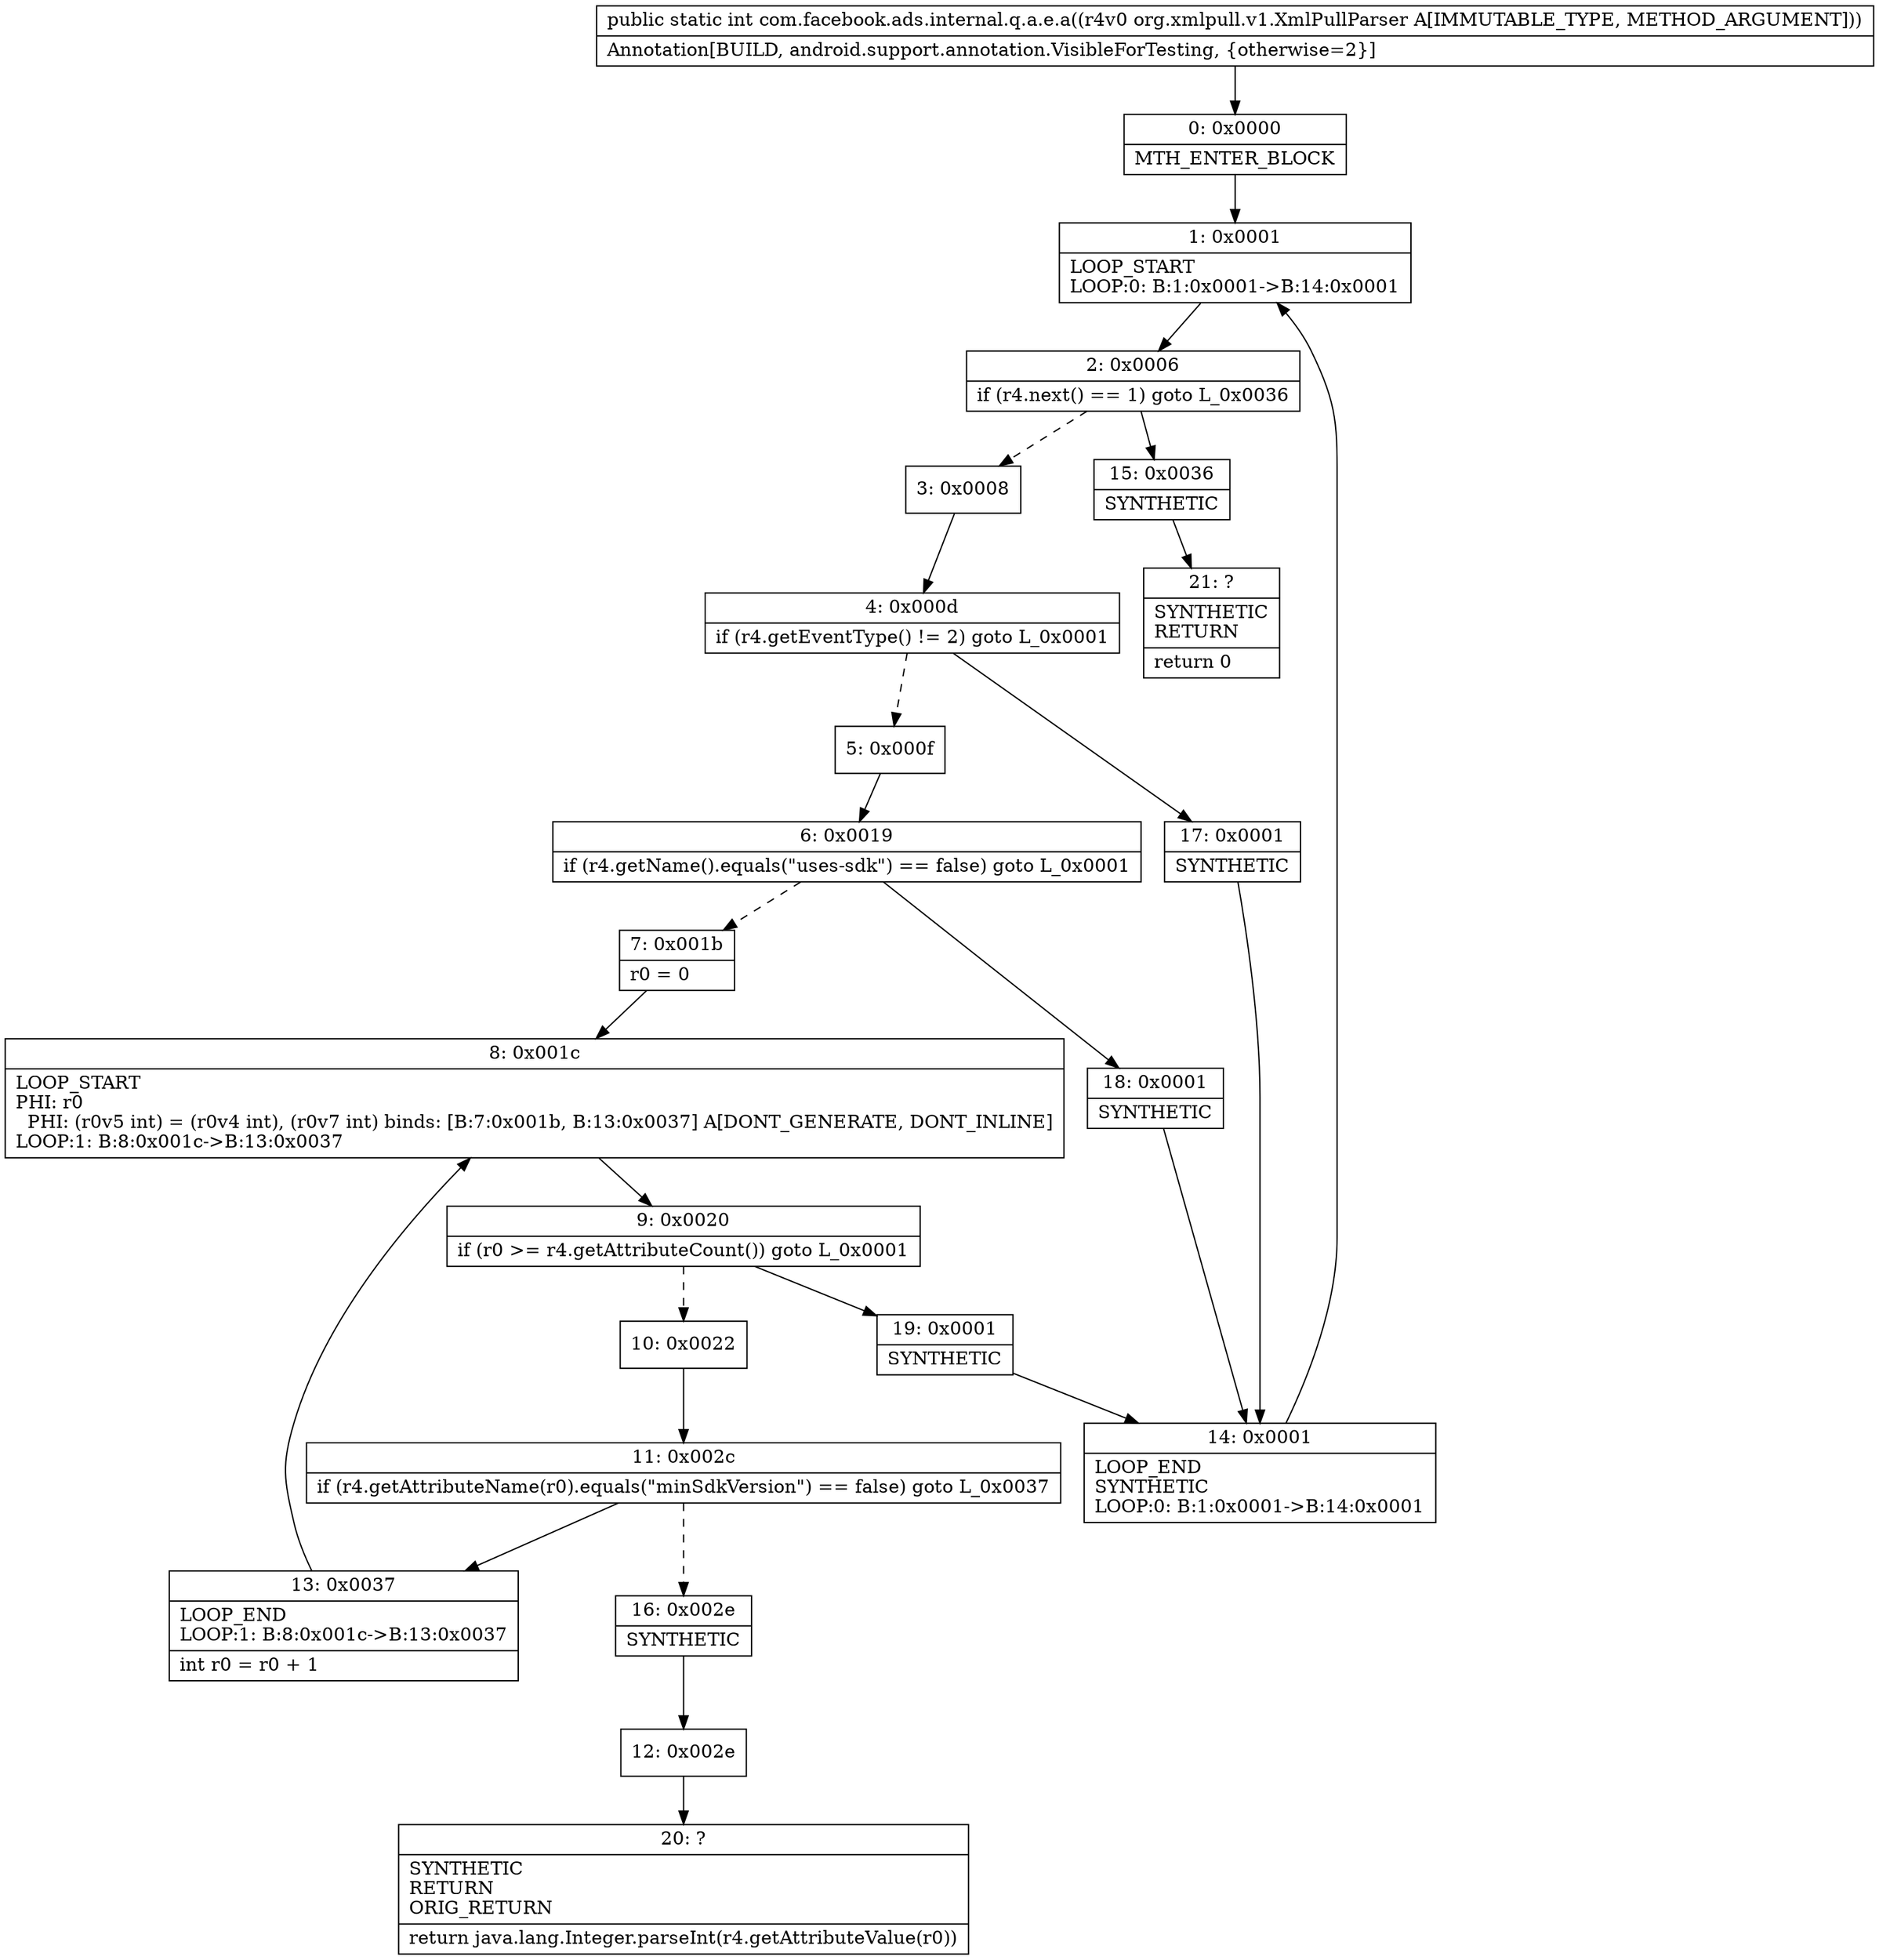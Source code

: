 digraph "CFG forcom.facebook.ads.internal.q.a.e.a(Lorg\/xmlpull\/v1\/XmlPullParser;)I" {
Node_0 [shape=record,label="{0\:\ 0x0000|MTH_ENTER_BLOCK\l}"];
Node_1 [shape=record,label="{1\:\ 0x0001|LOOP_START\lLOOP:0: B:1:0x0001\-\>B:14:0x0001\l}"];
Node_2 [shape=record,label="{2\:\ 0x0006|if (r4.next() == 1) goto L_0x0036\l}"];
Node_3 [shape=record,label="{3\:\ 0x0008}"];
Node_4 [shape=record,label="{4\:\ 0x000d|if (r4.getEventType() != 2) goto L_0x0001\l}"];
Node_5 [shape=record,label="{5\:\ 0x000f}"];
Node_6 [shape=record,label="{6\:\ 0x0019|if (r4.getName().equals(\"uses\-sdk\") == false) goto L_0x0001\l}"];
Node_7 [shape=record,label="{7\:\ 0x001b|r0 = 0\l}"];
Node_8 [shape=record,label="{8\:\ 0x001c|LOOP_START\lPHI: r0 \l  PHI: (r0v5 int) = (r0v4 int), (r0v7 int) binds: [B:7:0x001b, B:13:0x0037] A[DONT_GENERATE, DONT_INLINE]\lLOOP:1: B:8:0x001c\-\>B:13:0x0037\l}"];
Node_9 [shape=record,label="{9\:\ 0x0020|if (r0 \>= r4.getAttributeCount()) goto L_0x0001\l}"];
Node_10 [shape=record,label="{10\:\ 0x0022}"];
Node_11 [shape=record,label="{11\:\ 0x002c|if (r4.getAttributeName(r0).equals(\"minSdkVersion\") == false) goto L_0x0037\l}"];
Node_12 [shape=record,label="{12\:\ 0x002e}"];
Node_13 [shape=record,label="{13\:\ 0x0037|LOOP_END\lLOOP:1: B:8:0x001c\-\>B:13:0x0037\l|int r0 = r0 + 1\l}"];
Node_14 [shape=record,label="{14\:\ 0x0001|LOOP_END\lSYNTHETIC\lLOOP:0: B:1:0x0001\-\>B:14:0x0001\l}"];
Node_15 [shape=record,label="{15\:\ 0x0036|SYNTHETIC\l}"];
Node_16 [shape=record,label="{16\:\ 0x002e|SYNTHETIC\l}"];
Node_17 [shape=record,label="{17\:\ 0x0001|SYNTHETIC\l}"];
Node_18 [shape=record,label="{18\:\ 0x0001|SYNTHETIC\l}"];
Node_19 [shape=record,label="{19\:\ 0x0001|SYNTHETIC\l}"];
Node_20 [shape=record,label="{20\:\ ?|SYNTHETIC\lRETURN\lORIG_RETURN\l|return java.lang.Integer.parseInt(r4.getAttributeValue(r0))\l}"];
Node_21 [shape=record,label="{21\:\ ?|SYNTHETIC\lRETURN\l|return 0\l}"];
MethodNode[shape=record,label="{public static int com.facebook.ads.internal.q.a.e.a((r4v0 org.xmlpull.v1.XmlPullParser A[IMMUTABLE_TYPE, METHOD_ARGUMENT]))  | Annotation[BUILD, android.support.annotation.VisibleForTesting, \{otherwise=2\}]\l}"];
MethodNode -> Node_0;
Node_0 -> Node_1;
Node_1 -> Node_2;
Node_2 -> Node_3[style=dashed];
Node_2 -> Node_15;
Node_3 -> Node_4;
Node_4 -> Node_5[style=dashed];
Node_4 -> Node_17;
Node_5 -> Node_6;
Node_6 -> Node_7[style=dashed];
Node_6 -> Node_18;
Node_7 -> Node_8;
Node_8 -> Node_9;
Node_9 -> Node_10[style=dashed];
Node_9 -> Node_19;
Node_10 -> Node_11;
Node_11 -> Node_13;
Node_11 -> Node_16[style=dashed];
Node_12 -> Node_20;
Node_13 -> Node_8;
Node_14 -> Node_1;
Node_15 -> Node_21;
Node_16 -> Node_12;
Node_17 -> Node_14;
Node_18 -> Node_14;
Node_19 -> Node_14;
}

